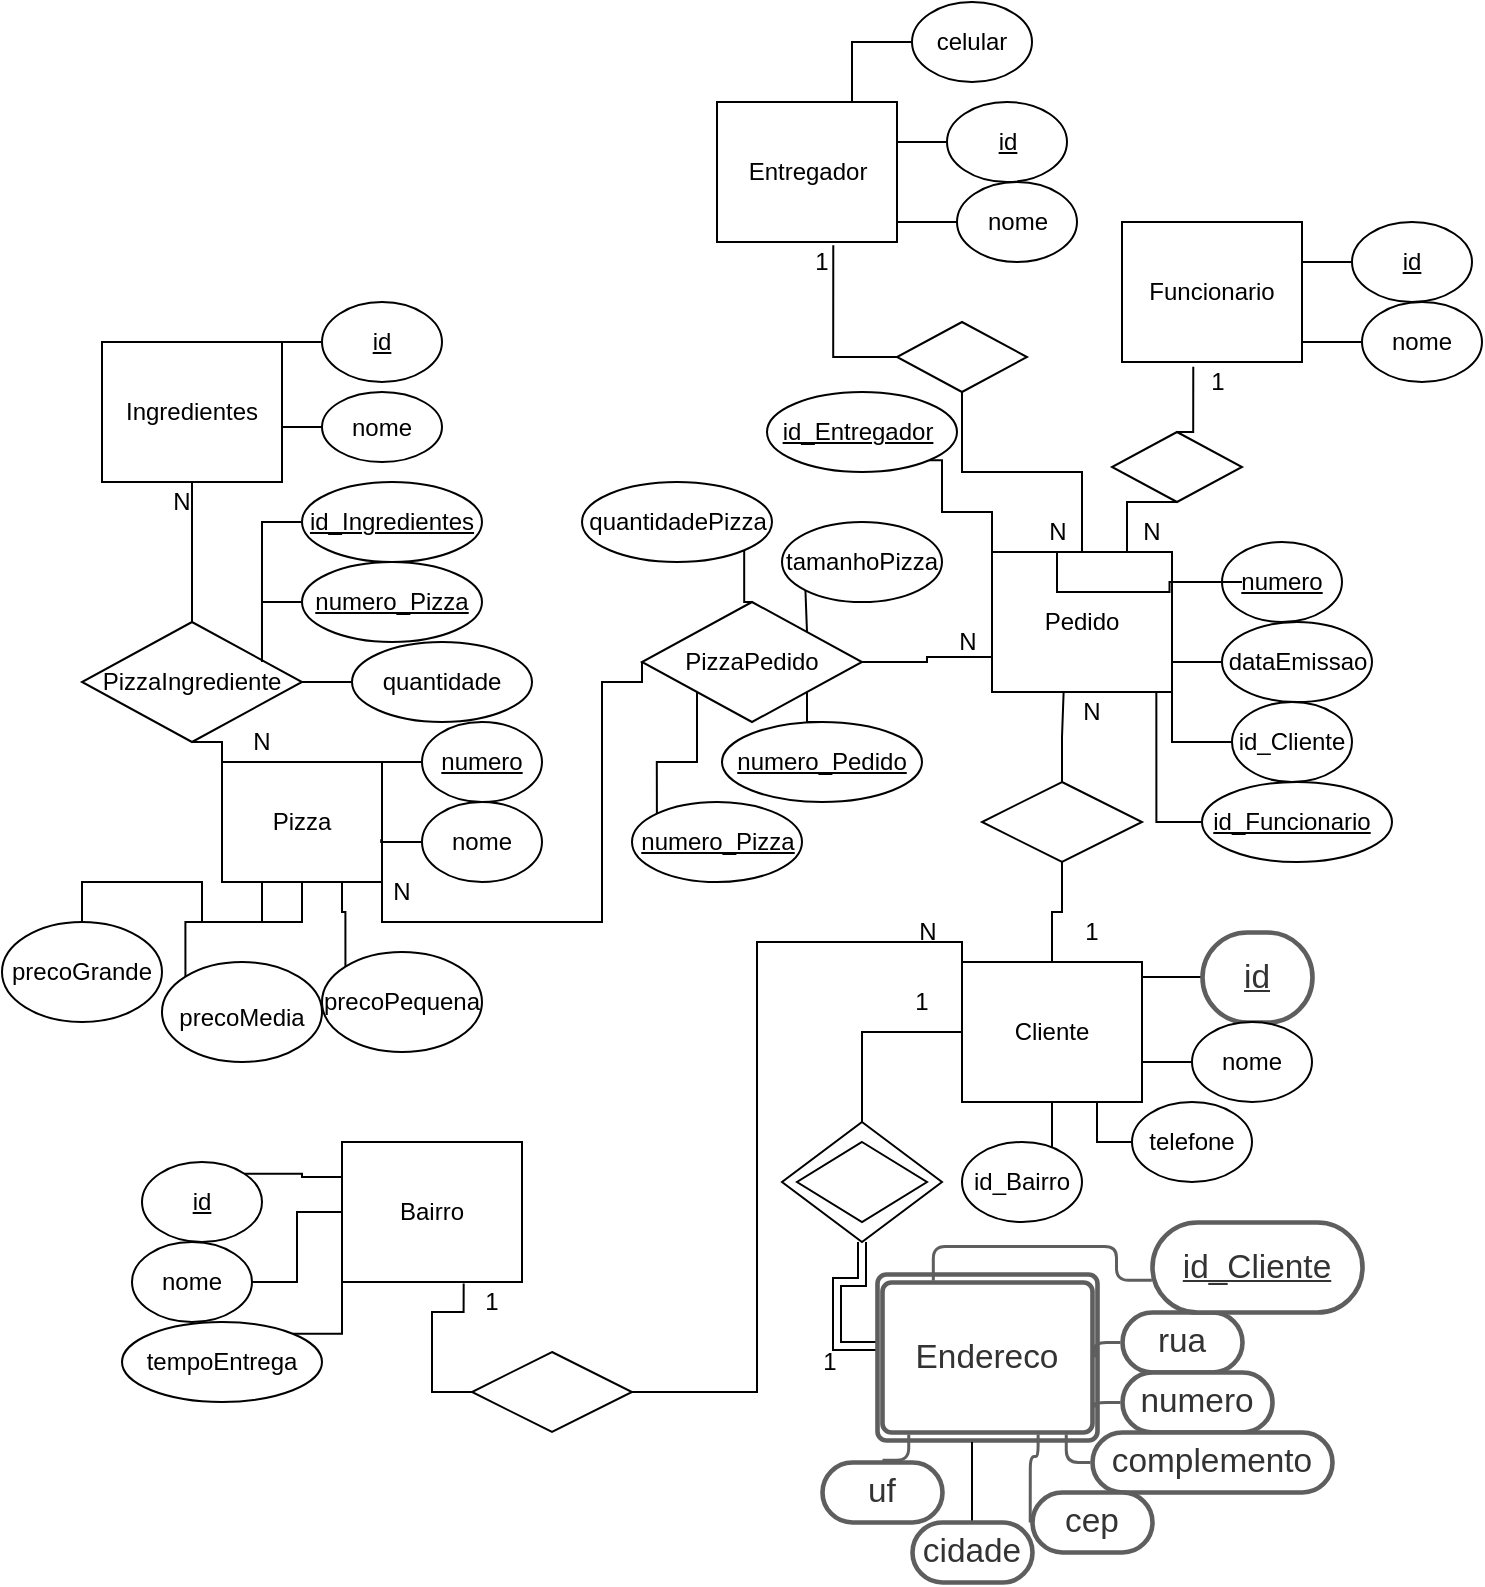 <mxfile version="15.0.4" type="device"><diagram id="CS_386rziupNzlrbWVYe" name="Page-1"><mxGraphModel dx="1038" dy="1716" grid="1" gridSize="10" guides="1" tooltips="1" connect="1" arrows="1" fold="1" page="1" pageScale="1" pageWidth="827" pageHeight="1169" math="0" shadow="0"><root><mxCell id="0"/><mxCell id="1" parent="0"/><mxCell id="5vFg0MnggBsiEaqwNvjT-88" style="edgeStyle=orthogonalEdgeStyle;rounded=0;orthogonalLoop=1;jettySize=auto;html=1;exitX=0.5;exitY=1;exitDx=0;exitDy=0;entryX=-0.003;entryY=0.434;entryDx=0;entryDy=0;entryPerimeter=0;endArrow=none;endFill=0;shape=link;" edge="1" parent="1" source="5vFg0MnggBsiEaqwNvjT-87" target="5vFg0MnggBsiEaqwNvjT-75"><mxGeometry relative="1" as="geometry"/></mxCell><mxCell id="5vFg0MnggBsiEaqwNvjT-89" style="edgeStyle=orthogonalEdgeStyle;rounded=0;orthogonalLoop=1;jettySize=auto;html=1;exitX=0.5;exitY=0;exitDx=0;exitDy=0;entryX=0;entryY=0.5;entryDx=0;entryDy=0;endArrow=none;endFill=0;" edge="1" parent="1" source="5vFg0MnggBsiEaqwNvjT-87" target="5vFg0MnggBsiEaqwNvjT-60"><mxGeometry relative="1" as="geometry"/></mxCell><mxCell id="5vFg0MnggBsiEaqwNvjT-87" value="" style="rhombus;whiteSpace=wrap;html=1;" vertex="1" parent="1"><mxGeometry x="410" y="370" width="80" height="60" as="geometry"/></mxCell><mxCell id="5vFg0MnggBsiEaqwNvjT-1" value="" style="rounded=0;whiteSpace=wrap;html=1;" vertex="1" parent="1"><mxGeometry x="130" y="190" width="80" height="60" as="geometry"/></mxCell><mxCell id="5vFg0MnggBsiEaqwNvjT-2" value="Pizza" style="text;html=1;strokeColor=none;fillColor=none;align=center;verticalAlign=middle;whiteSpace=wrap;rounded=0;" vertex="1" parent="1"><mxGeometry x="150" y="210" width="40" height="20" as="geometry"/></mxCell><mxCell id="5vFg0MnggBsiEaqwNvjT-5" style="edgeStyle=orthogonalEdgeStyle;rounded=0;orthogonalLoop=1;jettySize=auto;html=1;exitX=0;exitY=0.5;exitDx=0;exitDy=0;entryX=1;entryY=0.25;entryDx=0;entryDy=0;endArrow=none;endFill=0;" edge="1" parent="1" source="5vFg0MnggBsiEaqwNvjT-3" target="5vFg0MnggBsiEaqwNvjT-1"><mxGeometry relative="1" as="geometry"/></mxCell><mxCell id="5vFg0MnggBsiEaqwNvjT-3" value="" style="ellipse;whiteSpace=wrap;html=1;" vertex="1" parent="1"><mxGeometry x="230" y="170" width="60" height="40" as="geometry"/></mxCell><mxCell id="5vFg0MnggBsiEaqwNvjT-4" value="&lt;u&gt;numero&lt;/u&gt;" style="text;html=1;strokeColor=none;fillColor=none;align=center;verticalAlign=middle;whiteSpace=wrap;rounded=0;" vertex="1" parent="1"><mxGeometry x="240" y="180" width="40" height="20" as="geometry"/></mxCell><mxCell id="5vFg0MnggBsiEaqwNvjT-8" style="edgeStyle=orthogonalEdgeStyle;rounded=0;orthogonalLoop=1;jettySize=auto;html=1;exitX=0;exitY=0.5;exitDx=0;exitDy=0;entryX=0.995;entryY=0.643;entryDx=0;entryDy=0;entryPerimeter=0;endArrow=none;endFill=0;" edge="1" parent="1" source="5vFg0MnggBsiEaqwNvjT-6" target="5vFg0MnggBsiEaqwNvjT-1"><mxGeometry relative="1" as="geometry"/></mxCell><mxCell id="5vFg0MnggBsiEaqwNvjT-6" value="" style="ellipse;whiteSpace=wrap;html=1;" vertex="1" parent="1"><mxGeometry x="230" y="210" width="60" height="40" as="geometry"/></mxCell><mxCell id="5vFg0MnggBsiEaqwNvjT-7" value="nome" style="text;html=1;strokeColor=none;fillColor=none;align=center;verticalAlign=middle;whiteSpace=wrap;rounded=0;" vertex="1" parent="1"><mxGeometry x="240" y="220" width="40" height="20" as="geometry"/></mxCell><mxCell id="5vFg0MnggBsiEaqwNvjT-12" style="edgeStyle=orthogonalEdgeStyle;rounded=0;orthogonalLoop=1;jettySize=auto;html=1;exitX=0;exitY=0;exitDx=0;exitDy=0;entryX=0.75;entryY=1;entryDx=0;entryDy=0;endArrow=none;endFill=0;" edge="1" parent="1" source="5vFg0MnggBsiEaqwNvjT-9" target="5vFg0MnggBsiEaqwNvjT-1"><mxGeometry relative="1" as="geometry"/></mxCell><mxCell id="5vFg0MnggBsiEaqwNvjT-9" value="" style="ellipse;whiteSpace=wrap;html=1;" vertex="1" parent="1"><mxGeometry x="180" y="285" width="80" height="50" as="geometry"/></mxCell><mxCell id="5vFg0MnggBsiEaqwNvjT-10" value="precoPequena" style="text;html=1;strokeColor=none;fillColor=none;align=center;verticalAlign=middle;whiteSpace=wrap;rounded=0;" vertex="1" parent="1"><mxGeometry x="200" y="300" width="40" height="20" as="geometry"/></mxCell><mxCell id="5vFg0MnggBsiEaqwNvjT-16" style="edgeStyle=orthogonalEdgeStyle;rounded=0;orthogonalLoop=1;jettySize=auto;html=1;exitX=0;exitY=0;exitDx=0;exitDy=0;endArrow=none;endFill=0;" edge="1" parent="1" source="5vFg0MnggBsiEaqwNvjT-14" target="5vFg0MnggBsiEaqwNvjT-1"><mxGeometry relative="1" as="geometry"/></mxCell><mxCell id="5vFg0MnggBsiEaqwNvjT-14" value="" style="ellipse;whiteSpace=wrap;html=1;" vertex="1" parent="1"><mxGeometry x="100" y="290" width="80" height="50" as="geometry"/></mxCell><mxCell id="5vFg0MnggBsiEaqwNvjT-15" value="precoMedia" style="text;html=1;strokeColor=none;fillColor=none;align=center;verticalAlign=middle;whiteSpace=wrap;rounded=0;" vertex="1" parent="1"><mxGeometry x="120" y="310" width="40" height="15" as="geometry"/></mxCell><mxCell id="5vFg0MnggBsiEaqwNvjT-19" style="edgeStyle=orthogonalEdgeStyle;rounded=0;orthogonalLoop=1;jettySize=auto;html=1;exitX=0.5;exitY=0;exitDx=0;exitDy=0;entryX=0.25;entryY=1;entryDx=0;entryDy=0;endArrow=none;endFill=0;" edge="1" parent="1" source="5vFg0MnggBsiEaqwNvjT-17" target="5vFg0MnggBsiEaqwNvjT-1"><mxGeometry relative="1" as="geometry"/></mxCell><mxCell id="5vFg0MnggBsiEaqwNvjT-17" value="" style="ellipse;whiteSpace=wrap;html=1;" vertex="1" parent="1"><mxGeometry x="20" y="270" width="80" height="50" as="geometry"/></mxCell><mxCell id="5vFg0MnggBsiEaqwNvjT-18" value="precoGrande" style="text;html=1;strokeColor=none;fillColor=none;align=center;verticalAlign=middle;whiteSpace=wrap;rounded=0;" vertex="1" parent="1"><mxGeometry x="40" y="285" width="40" height="20" as="geometry"/></mxCell><mxCell id="5vFg0MnggBsiEaqwNvjT-20" value="" style="rounded=0;whiteSpace=wrap;html=1;" vertex="1" parent="1"><mxGeometry x="70" y="-20" width="90" height="70" as="geometry"/></mxCell><mxCell id="5vFg0MnggBsiEaqwNvjT-21" value="Ingredientes" style="text;html=1;strokeColor=none;fillColor=none;align=center;verticalAlign=middle;whiteSpace=wrap;rounded=0;" vertex="1" parent="1"><mxGeometry x="95" y="5" width="40" height="20" as="geometry"/></mxCell><mxCell id="5vFg0MnggBsiEaqwNvjT-22" style="edgeStyle=orthogonalEdgeStyle;rounded=0;orthogonalLoop=1;jettySize=auto;html=1;exitX=0;exitY=0.5;exitDx=0;exitDy=0;entryX=1;entryY=0.25;entryDx=0;entryDy=0;endArrow=none;endFill=0;" edge="1" parent="1" source="5vFg0MnggBsiEaqwNvjT-23"><mxGeometry relative="1" as="geometry"><mxPoint x="160" y="-5" as="targetPoint"/></mxGeometry></mxCell><mxCell id="5vFg0MnggBsiEaqwNvjT-23" value="" style="ellipse;whiteSpace=wrap;html=1;" vertex="1" parent="1"><mxGeometry x="180" y="-40" width="60" height="40" as="geometry"/></mxCell><mxCell id="5vFg0MnggBsiEaqwNvjT-24" value="&lt;u&gt;id&lt;/u&gt;" style="text;html=1;strokeColor=none;fillColor=none;align=center;verticalAlign=middle;whiteSpace=wrap;rounded=0;" vertex="1" parent="1"><mxGeometry x="190" y="-30" width="40" height="20" as="geometry"/></mxCell><mxCell id="5vFg0MnggBsiEaqwNvjT-28" style="edgeStyle=orthogonalEdgeStyle;rounded=0;orthogonalLoop=1;jettySize=auto;html=1;exitX=0;exitY=0.5;exitDx=0;exitDy=0;entryX=1;entryY=0.5;entryDx=0;entryDy=0;endArrow=none;endFill=0;" edge="1" parent="1" source="5vFg0MnggBsiEaqwNvjT-25" target="5vFg0MnggBsiEaqwNvjT-20"><mxGeometry relative="1" as="geometry"/></mxCell><mxCell id="5vFg0MnggBsiEaqwNvjT-25" value="" style="ellipse;whiteSpace=wrap;html=1;" vertex="1" parent="1"><mxGeometry x="180" y="5" width="60" height="35" as="geometry"/></mxCell><mxCell id="5vFg0MnggBsiEaqwNvjT-26" value="nome" style="text;html=1;strokeColor=none;fillColor=none;align=center;verticalAlign=middle;whiteSpace=wrap;rounded=0;" vertex="1" parent="1"><mxGeometry x="190" y="12.5" width="40" height="20" as="geometry"/></mxCell><mxCell id="5vFg0MnggBsiEaqwNvjT-30" style="edgeStyle=orthogonalEdgeStyle;rounded=0;orthogonalLoop=1;jettySize=auto;html=1;exitX=0.5;exitY=0;exitDx=0;exitDy=0;entryX=0.5;entryY=1;entryDx=0;entryDy=0;endArrow=none;endFill=0;" edge="1" parent="1" source="5vFg0MnggBsiEaqwNvjT-29" target="5vFg0MnggBsiEaqwNvjT-20"><mxGeometry relative="1" as="geometry"/></mxCell><mxCell id="5vFg0MnggBsiEaqwNvjT-31" style="edgeStyle=orthogonalEdgeStyle;rounded=0;orthogonalLoop=1;jettySize=auto;html=1;exitX=0.5;exitY=1;exitDx=0;exitDy=0;entryX=0;entryY=0;entryDx=0;entryDy=0;endArrow=none;endFill=0;" edge="1" parent="1" source="5vFg0MnggBsiEaqwNvjT-29" target="5vFg0MnggBsiEaqwNvjT-1"><mxGeometry relative="1" as="geometry"/></mxCell><mxCell id="5vFg0MnggBsiEaqwNvjT-29" value="" style="rhombus;whiteSpace=wrap;html=1;" vertex="1" parent="1"><mxGeometry x="60" y="120" width="110" height="60" as="geometry"/></mxCell><mxCell id="5vFg0MnggBsiEaqwNvjT-32" value="PizzaIngrediente" style="text;html=1;strokeColor=none;fillColor=none;align=center;verticalAlign=middle;whiteSpace=wrap;rounded=0;" vertex="1" parent="1"><mxGeometry x="95" y="140" width="40" height="20" as="geometry"/></mxCell><mxCell id="5vFg0MnggBsiEaqwNvjT-37" value="N" style="text;html=1;strokeColor=none;fillColor=none;align=center;verticalAlign=middle;whiteSpace=wrap;rounded=0;" vertex="1" parent="1"><mxGeometry x="90" y="50" width="40" height="20" as="geometry"/></mxCell><mxCell id="5vFg0MnggBsiEaqwNvjT-40" value="N" style="text;html=1;strokeColor=none;fillColor=none;align=center;verticalAlign=middle;whiteSpace=wrap;rounded=0;" vertex="1" parent="1"><mxGeometry x="130" y="170" width="40" height="20" as="geometry"/></mxCell><mxCell id="5vFg0MnggBsiEaqwNvjT-43" style="edgeStyle=orthogonalEdgeStyle;rounded=0;orthogonalLoop=1;jettySize=auto;html=1;exitX=0;exitY=0.5;exitDx=0;exitDy=0;entryX=0.818;entryY=0.317;entryDx=0;entryDy=0;entryPerimeter=0;endArrow=none;endFill=0;" edge="1" parent="1" source="5vFg0MnggBsiEaqwNvjT-41" target="5vFg0MnggBsiEaqwNvjT-29"><mxGeometry relative="1" as="geometry"/></mxCell><mxCell id="5vFg0MnggBsiEaqwNvjT-41" value="" style="ellipse;whiteSpace=wrap;html=1;" vertex="1" parent="1"><mxGeometry x="170" y="50" width="90" height="40" as="geometry"/></mxCell><mxCell id="5vFg0MnggBsiEaqwNvjT-42" value="&lt;u&gt;id_Ingredientes&lt;/u&gt;" style="text;html=1;strokeColor=none;fillColor=none;align=center;verticalAlign=middle;whiteSpace=wrap;rounded=0;" vertex="1" parent="1"><mxGeometry x="195" y="60" width="40" height="20" as="geometry"/></mxCell><mxCell id="5vFg0MnggBsiEaqwNvjT-47" style="edgeStyle=orthogonalEdgeStyle;rounded=0;orthogonalLoop=1;jettySize=auto;html=1;exitX=0;exitY=0.5;exitDx=0;exitDy=0;endArrow=none;endFill=0;" edge="1" parent="1" source="5vFg0MnggBsiEaqwNvjT-44"><mxGeometry relative="1" as="geometry"><mxPoint x="150" y="140" as="targetPoint"/></mxGeometry></mxCell><mxCell id="5vFg0MnggBsiEaqwNvjT-44" value="" style="ellipse;whiteSpace=wrap;html=1;" vertex="1" parent="1"><mxGeometry x="170" y="90" width="90" height="40" as="geometry"/></mxCell><mxCell id="5vFg0MnggBsiEaqwNvjT-45" value="&lt;u&gt;numero_Pizza&lt;/u&gt;" style="text;html=1;strokeColor=none;fillColor=none;align=center;verticalAlign=middle;whiteSpace=wrap;rounded=0;" vertex="1" parent="1"><mxGeometry x="195" y="100" width="40" height="20" as="geometry"/></mxCell><mxCell id="5vFg0MnggBsiEaqwNvjT-50" style="edgeStyle=orthogonalEdgeStyle;rounded=0;orthogonalLoop=1;jettySize=auto;html=1;exitX=0;exitY=0.5;exitDx=0;exitDy=0;endArrow=none;endFill=0;" edge="1" parent="1" source="5vFg0MnggBsiEaqwNvjT-48" target="5vFg0MnggBsiEaqwNvjT-29"><mxGeometry relative="1" as="geometry"/></mxCell><mxCell id="5vFg0MnggBsiEaqwNvjT-48" value="" style="ellipse;whiteSpace=wrap;html=1;" vertex="1" parent="1"><mxGeometry x="195" y="130" width="90" height="40" as="geometry"/></mxCell><mxCell id="5vFg0MnggBsiEaqwNvjT-49" value="quantidade" style="text;html=1;strokeColor=none;fillColor=none;align=center;verticalAlign=middle;whiteSpace=wrap;rounded=0;" vertex="1" parent="1"><mxGeometry x="220" y="140" width="40" height="20" as="geometry"/></mxCell><mxCell id="5vFg0MnggBsiEaqwNvjT-51" value="Funcionario" style="rounded=0;whiteSpace=wrap;html=1;" vertex="1" parent="1"><mxGeometry x="580" y="-80" width="90" height="70" as="geometry"/></mxCell><mxCell id="5vFg0MnggBsiEaqwNvjT-52" value="Pedido" style="rounded=0;whiteSpace=wrap;html=1;" vertex="1" parent="1"><mxGeometry x="515" y="85" width="90" height="70" as="geometry"/></mxCell><mxCell id="5vFg0MnggBsiEaqwNvjT-55" style="edgeStyle=orthogonalEdgeStyle;rounded=0;orthogonalLoop=1;jettySize=auto;html=1;exitX=0;exitY=0.5;exitDx=0;exitDy=0;entryX=1;entryY=0.25;entryDx=0;entryDy=0;endArrow=none;endFill=0;" edge="1" parent="1" source="5vFg0MnggBsiEaqwNvjT-53" target="5vFg0MnggBsiEaqwNvjT-52"><mxGeometry relative="1" as="geometry"/></mxCell><mxCell id="5vFg0MnggBsiEaqwNvjT-53" value="" style="ellipse;whiteSpace=wrap;html=1;" vertex="1" parent="1"><mxGeometry x="630" y="80" width="60" height="40" as="geometry"/></mxCell><mxCell id="5vFg0MnggBsiEaqwNvjT-162" value="" style="edgeStyle=orthogonalEdgeStyle;rounded=0;orthogonalLoop=1;jettySize=auto;html=1;endArrow=none;endFill=0;" edge="1" parent="1" source="5vFg0MnggBsiEaqwNvjT-54" target="5vFg0MnggBsiEaqwNvjT-154"><mxGeometry relative="1" as="geometry"/></mxCell><mxCell id="5vFg0MnggBsiEaqwNvjT-54" value="&lt;u&gt;numero&lt;/u&gt;" style="text;html=1;strokeColor=none;fillColor=none;align=center;verticalAlign=middle;whiteSpace=wrap;rounded=0;" vertex="1" parent="1"><mxGeometry x="640" y="90" width="40" height="20" as="geometry"/></mxCell><mxCell id="5vFg0MnggBsiEaqwNvjT-59" style="edgeStyle=orthogonalEdgeStyle;rounded=0;orthogonalLoop=1;jettySize=auto;html=1;exitX=0;exitY=0.5;exitDx=0;exitDy=0;entryX=1;entryY=0.75;entryDx=0;entryDy=0;endArrow=none;endFill=0;" edge="1" parent="1" source="5vFg0MnggBsiEaqwNvjT-57" target="5vFg0MnggBsiEaqwNvjT-52"><mxGeometry relative="1" as="geometry"/></mxCell><mxCell id="5vFg0MnggBsiEaqwNvjT-57" value="" style="ellipse;whiteSpace=wrap;html=1;" vertex="1" parent="1"><mxGeometry x="630" y="120" width="75" height="40" as="geometry"/></mxCell><mxCell id="5vFg0MnggBsiEaqwNvjT-58" value="dataEmissao" style="text;html=1;strokeColor=none;fillColor=none;align=center;verticalAlign=middle;whiteSpace=wrap;rounded=0;" vertex="1" parent="1"><mxGeometry x="647.5" y="130" width="40" height="20" as="geometry"/></mxCell><mxCell id="5vFg0MnggBsiEaqwNvjT-60" value="Cliente" style="rounded=0;whiteSpace=wrap;html=1;" vertex="1" parent="1"><mxGeometry x="500" y="290" width="90" height="70" as="geometry"/></mxCell><UserObject label="Endereco" lucidchartObjectId="Jsk91hUahFdN" id="5vFg0MnggBsiEaqwNvjT-61"><mxCell style="html=1;overflow=block;blockSpacing=1;whiteSpace=wrap;;whiteSpace=wrap;fontSize=16.7;fontColor=#333333;spacing=9;strokeColor=#5e5e5e;strokeOpacity=100;rounded=1;absoluteArcSize=1;arcSize=9;strokeWidth=2.3;" vertex="1" parent="1"><mxGeometry x="460" y="450" width="105" height="75" as="geometry"/></mxCell></UserObject><UserObject label="rua" lucidchartObjectId="stk9ebtO2ioc" id="5vFg0MnggBsiEaqwNvjT-62"><mxCell style="html=1;overflow=block;blockSpacing=1;whiteSpace=wrap;rounded=1;arcSize=50;whiteSpace=wrap;fontSize=16.7;fontColor=#333333;spacing=3.8;strokeColor=#5e5e5e;strokeOpacity=100;strokeWidth=2.3;" vertex="1" parent="1"><mxGeometry x="580" y="465" width="60" height="30" as="geometry"/></mxCell></UserObject><UserObject label="" lucidchartObjectId="Etk9I3_wnwpy" id="5vFg0MnggBsiEaqwNvjT-63"><mxCell style="html=1;jettySize=18;whiteSpace=wrap;fontSize=13;strokeColor=#5E5E5E;strokeWidth=1.5;rounded=1;arcSize=12;edgeStyle=orthogonalEdgeStyle;startArrow=none;;endArrow=none;;exitX=-0.019;exitY=0.5;exitPerimeter=0;entryX=1.009;entryY=0.5;entryPerimeter=0;" edge="1" parent="1" source="5vFg0MnggBsiEaqwNvjT-62" target="5vFg0MnggBsiEaqwNvjT-61"><mxGeometry width="100" height="100" relative="1" as="geometry"><Array as="points"/></mxGeometry></mxCell></UserObject><UserObject label="numero" lucidchartObjectId="Stk9fSC6m1zK" id="5vFg0MnggBsiEaqwNvjT-64"><mxCell style="html=1;overflow=block;blockSpacing=1;whiteSpace=wrap;rounded=1;arcSize=50;whiteSpace=wrap;fontSize=16.7;fontColor=#333333;spacing=3.8;strokeColor=#5e5e5e;strokeOpacity=100;strokeWidth=2.3;" vertex="1" parent="1"><mxGeometry x="580" y="495" width="75" height="30" as="geometry"/></mxCell></UserObject><UserObject label="" lucidchartObjectId="8tk9OwDCp3HF" id="5vFg0MnggBsiEaqwNvjT-65"><mxCell style="html=1;jettySize=18;whiteSpace=wrap;fontSize=13;strokeColor=#5E5E5E;strokeWidth=1.5;rounded=1;arcSize=12;edgeStyle=orthogonalEdgeStyle;startArrow=none;;endArrow=none;;exitX=-0.015;exitY=0.5;exitPerimeter=0;entryX=1.009;entryY=0.833;entryPerimeter=0;" edge="1" parent="1" source="5vFg0MnggBsiEaqwNvjT-64" target="5vFg0MnggBsiEaqwNvjT-61"><mxGeometry width="100" height="100" relative="1" as="geometry"><Array as="points"/></mxGeometry></mxCell></UserObject><UserObject label="complemento" lucidchartObjectId="buk9D8gvQYUC" id="5vFg0MnggBsiEaqwNvjT-66"><mxCell style="html=1;overflow=block;blockSpacing=1;whiteSpace=wrap;rounded=1;arcSize=50;whiteSpace=wrap;fontSize=16.7;fontColor=#333333;spacing=3.8;strokeColor=#5e5e5e;strokeOpacity=100;strokeWidth=2.3;" vertex="1" parent="1"><mxGeometry x="565" y="525" width="120" height="30" as="geometry"/></mxCell></UserObject><UserObject label="" lucidchartObjectId="puk95M5X.3~K" id="5vFg0MnggBsiEaqwNvjT-67"><mxCell style="html=1;jettySize=18;whiteSpace=wrap;fontSize=13;strokeColor=#5E5E5E;strokeWidth=1.5;rounded=1;arcSize=12;edgeStyle=orthogonalEdgeStyle;startArrow=none;;endArrow=none;;exitX=-0.009;exitY=0.5;exitPerimeter=0;entryX=0.875;entryY=1.013;entryPerimeter=0;" edge="1" parent="1" source="5vFg0MnggBsiEaqwNvjT-66" target="5vFg0MnggBsiEaqwNvjT-61"><mxGeometry width="100" height="100" relative="1" as="geometry"><Array as="points"/></mxGeometry></mxCell></UserObject><UserObject label="cep" lucidchartObjectId="wuk9pudXmY8x" id="5vFg0MnggBsiEaqwNvjT-68"><mxCell style="html=1;overflow=block;blockSpacing=1;whiteSpace=wrap;rounded=1;arcSize=50;whiteSpace=wrap;fontSize=16.7;fontColor=#333333;spacing=3.8;strokeColor=#5e5e5e;strokeOpacity=100;strokeWidth=2.3;" vertex="1" parent="1"><mxGeometry x="535" y="555" width="60" height="30" as="geometry"/></mxCell></UserObject><UserObject label="" lucidchartObjectId="Juk9qj-4d8Vp" id="5vFg0MnggBsiEaqwNvjT-69"><mxCell style="html=1;jettySize=18;whiteSpace=wrap;fontSize=13;strokeColor=#5E5E5E;strokeWidth=1.5;rounded=1;arcSize=12;edgeStyle=orthogonalEdgeStyle;startArrow=none;;endArrow=none;;exitX=-0.019;exitY=0.5;exitPerimeter=0;entryX=0.741;entryY=1.013;entryPerimeter=0;" edge="1" parent="1" source="5vFg0MnggBsiEaqwNvjT-68" target="5vFg0MnggBsiEaqwNvjT-61"><mxGeometry width="100" height="100" relative="1" as="geometry"><Array as="points"/></mxGeometry></mxCell></UserObject><UserObject label="uf" lucidchartObjectId="cvk9Bm-DjJzs" id="5vFg0MnggBsiEaqwNvjT-71"><mxCell style="html=1;overflow=block;blockSpacing=1;whiteSpace=wrap;rounded=1;arcSize=50;whiteSpace=wrap;fontSize=16.7;fontColor=#333333;spacing=3.8;strokeColor=#5e5e5e;strokeOpacity=100;strokeWidth=2.3;" vertex="1" parent="1"><mxGeometry x="430" y="540" width="60" height="30" as="geometry"/></mxCell></UserObject><UserObject label="" lucidchartObjectId="ovk9bkFDdL.L" id="5vFg0MnggBsiEaqwNvjT-72"><mxCell style="html=1;jettySize=18;whiteSpace=wrap;fontSize=13;strokeColor=#5E5E5E;strokeWidth=1.5;rounded=1;arcSize=12;edgeStyle=orthogonalEdgeStyle;startArrow=none;;endArrow=none;;exitX=0.5;exitY=-0.038;exitPerimeter=0;entryX=0.125;entryY=1.013;entryPerimeter=0;" edge="1" parent="1" source="5vFg0MnggBsiEaqwNvjT-71" target="5vFg0MnggBsiEaqwNvjT-61"><mxGeometry width="100" height="100" relative="1" as="geometry"><Array as="points"/></mxGeometry></mxCell></UserObject><UserObject label="id_Cliente" lucidchartObjectId="wDk9-CPFck5J" id="5vFg0MnggBsiEaqwNvjT-73"><mxCell style="html=1;overflow=block;blockSpacing=1;whiteSpace=wrap;rounded=1;arcSize=50;whiteSpace=wrap;fontSize=16.7;fontColor=#333333;fontStyle=4;spacing=3.8;strokeColor=#5e5e5e;strokeOpacity=100;strokeWidth=2.3;" vertex="1" parent="1"><mxGeometry x="595" y="420" width="105" height="45" as="geometry"/></mxCell></UserObject><UserObject label="" lucidchartObjectId="lJk9YC07T.AJ" id="5vFg0MnggBsiEaqwNvjT-74"><mxCell style="html=1;jettySize=18;whiteSpace=wrap;fontSize=13;strokeColor=#5E5E5E;strokeWidth=1.5;rounded=1;arcSize=12;edgeStyle=orthogonalEdgeStyle;startArrow=none;;endArrow=none;;exitX=-0.003;exitY=0.642;exitPerimeter=0;entryX=0.242;entryY=-0.013;entryPerimeter=0;" edge="1" parent="1" source="5vFg0MnggBsiEaqwNvjT-73" target="5vFg0MnggBsiEaqwNvjT-61"><mxGeometry width="100" height="100" relative="1" as="geometry"><Array as="points"/></mxGeometry></mxCell></UserObject><UserObject label="" lucidchartObjectId="DMk9CoXdrgqF" id="5vFg0MnggBsiEaqwNvjT-75"><mxCell style="html=1;overflow=block;blockSpacing=1;whiteSpace=wrap;;whiteSpace=wrap;fontSize=13;spacing=9;strokeColor=#5e5e5e;strokeOpacity=100;fillOpacity=0;rounded=1;absoluteArcSize=1;arcSize=9;fillColor=#ffffff;strokeWidth=2.3;" vertex="1" parent="1"><mxGeometry x="457.5" y="446" width="110" height="83" as="geometry"/></mxCell></UserObject><mxCell id="5vFg0MnggBsiEaqwNvjT-77" style="edgeStyle=orthogonalEdgeStyle;rounded=0;orthogonalLoop=1;jettySize=auto;html=1;exitX=0.5;exitY=0;exitDx=0;exitDy=0;endArrow=none;endFill=0;" edge="1" parent="1" source="5vFg0MnggBsiEaqwNvjT-76"><mxGeometry relative="1" as="geometry"><mxPoint x="505" y="530" as="targetPoint"/></mxGeometry></mxCell><UserObject label="cidade" lucidchartObjectId="cvk9Bm-DjJzs" id="5vFg0MnggBsiEaqwNvjT-76"><mxCell style="html=1;overflow=block;blockSpacing=1;whiteSpace=wrap;rounded=1;arcSize=50;whiteSpace=wrap;fontSize=16.7;fontColor=#333333;spacing=3.8;strokeColor=#5e5e5e;strokeOpacity=100;strokeWidth=2.3;" vertex="1" parent="1"><mxGeometry x="475" y="570" width="60" height="30" as="geometry"/></mxCell></UserObject><mxCell id="5vFg0MnggBsiEaqwNvjT-79" style="edgeStyle=orthogonalEdgeStyle;rounded=0;orthogonalLoop=1;jettySize=auto;html=1;exitX=0;exitY=0.5;exitDx=0;exitDy=0;entryX=1;entryY=0.25;entryDx=0;entryDy=0;endArrow=none;endFill=0;" edge="1" parent="1" source="5vFg0MnggBsiEaqwNvjT-78" target="5vFg0MnggBsiEaqwNvjT-60"><mxGeometry relative="1" as="geometry"/></mxCell><UserObject label="id" lucidchartObjectId="wDk9-CPFck5J" id="5vFg0MnggBsiEaqwNvjT-78"><mxCell style="html=1;overflow=block;blockSpacing=1;whiteSpace=wrap;rounded=1;arcSize=50;whiteSpace=wrap;fontSize=16.7;fontColor=#333333;fontStyle=4;spacing=3.8;strokeColor=#5e5e5e;strokeOpacity=100;strokeWidth=2.3;" vertex="1" parent="1"><mxGeometry x="620" y="275" width="55" height="45" as="geometry"/></mxCell></UserObject><mxCell id="5vFg0MnggBsiEaqwNvjT-82" style="edgeStyle=orthogonalEdgeStyle;rounded=0;orthogonalLoop=1;jettySize=auto;html=1;exitX=0;exitY=0.5;exitDx=0;exitDy=0;entryX=1;entryY=0.75;entryDx=0;entryDy=0;endArrow=none;endFill=0;" edge="1" parent="1" source="5vFg0MnggBsiEaqwNvjT-80" target="5vFg0MnggBsiEaqwNvjT-60"><mxGeometry relative="1" as="geometry"/></mxCell><mxCell id="5vFg0MnggBsiEaqwNvjT-80" value="" style="ellipse;whiteSpace=wrap;html=1;" vertex="1" parent="1"><mxGeometry x="615" y="320" width="60" height="40" as="geometry"/></mxCell><mxCell id="5vFg0MnggBsiEaqwNvjT-81" value="nome" style="text;html=1;strokeColor=none;fillColor=none;align=center;verticalAlign=middle;whiteSpace=wrap;rounded=0;" vertex="1" parent="1"><mxGeometry x="625" y="330" width="40" height="20" as="geometry"/></mxCell><mxCell id="5vFg0MnggBsiEaqwNvjT-85" style="edgeStyle=orthogonalEdgeStyle;rounded=0;orthogonalLoop=1;jettySize=auto;html=1;exitX=0;exitY=0.5;exitDx=0;exitDy=0;entryX=0.75;entryY=1;entryDx=0;entryDy=0;endArrow=none;endFill=0;" edge="1" parent="1" source="5vFg0MnggBsiEaqwNvjT-83" target="5vFg0MnggBsiEaqwNvjT-60"><mxGeometry relative="1" as="geometry"/></mxCell><mxCell id="5vFg0MnggBsiEaqwNvjT-83" value="" style="ellipse;whiteSpace=wrap;html=1;" vertex="1" parent="1"><mxGeometry x="585" y="360" width="60" height="40" as="geometry"/></mxCell><mxCell id="5vFg0MnggBsiEaqwNvjT-84" value="telefone" style="text;html=1;strokeColor=none;fillColor=none;align=center;verticalAlign=middle;whiteSpace=wrap;rounded=0;" vertex="1" parent="1"><mxGeometry x="595" y="370" width="40" height="20" as="geometry"/></mxCell><mxCell id="5vFg0MnggBsiEaqwNvjT-86" value="" style="rhombus;whiteSpace=wrap;html=1;" vertex="1" parent="1"><mxGeometry x="417.5" y="380" width="65" height="40" as="geometry"/></mxCell><mxCell id="5vFg0MnggBsiEaqwNvjT-90" value="1" style="text;html=1;strokeColor=none;fillColor=none;align=center;verticalAlign=middle;whiteSpace=wrap;rounded=0;" vertex="1" parent="1"><mxGeometry x="460" y="300" width="40" height="20" as="geometry"/></mxCell><mxCell id="5vFg0MnggBsiEaqwNvjT-91" value="1" style="text;html=1;strokeColor=none;fillColor=none;align=center;verticalAlign=middle;whiteSpace=wrap;rounded=0;" vertex="1" parent="1"><mxGeometry x="414" y="480" width="40" height="20" as="geometry"/></mxCell><mxCell id="5vFg0MnggBsiEaqwNvjT-93" style="edgeStyle=orthogonalEdgeStyle;rounded=0;orthogonalLoop=1;jettySize=auto;html=1;exitX=0.5;exitY=1;exitDx=0;exitDy=0;entryX=0.5;entryY=0;entryDx=0;entryDy=0;endArrow=none;endFill=0;" edge="1" parent="1" source="5vFg0MnggBsiEaqwNvjT-92" target="5vFg0MnggBsiEaqwNvjT-60"><mxGeometry relative="1" as="geometry"/></mxCell><mxCell id="5vFg0MnggBsiEaqwNvjT-95" style="edgeStyle=orthogonalEdgeStyle;rounded=0;orthogonalLoop=1;jettySize=auto;html=1;exitX=0.5;exitY=0;exitDx=0;exitDy=0;entryX=0.398;entryY=0.997;entryDx=0;entryDy=0;entryPerimeter=0;endArrow=none;endFill=0;" edge="1" parent="1" source="5vFg0MnggBsiEaqwNvjT-92" target="5vFg0MnggBsiEaqwNvjT-52"><mxGeometry relative="1" as="geometry"/></mxCell><mxCell id="5vFg0MnggBsiEaqwNvjT-92" value="" style="rhombus;whiteSpace=wrap;html=1;" vertex="1" parent="1"><mxGeometry x="510" y="200" width="80" height="40" as="geometry"/></mxCell><mxCell id="5vFg0MnggBsiEaqwNvjT-96" value="1" style="text;html=1;strokeColor=none;fillColor=none;align=center;verticalAlign=middle;whiteSpace=wrap;rounded=0;" vertex="1" parent="1"><mxGeometry x="545" y="265" width="40" height="20" as="geometry"/></mxCell><mxCell id="5vFg0MnggBsiEaqwNvjT-97" value="N" style="text;html=1;strokeColor=none;fillColor=none;align=center;verticalAlign=middle;whiteSpace=wrap;rounded=0;" vertex="1" parent="1"><mxGeometry x="545" y="155" width="40" height="20" as="geometry"/></mxCell><mxCell id="5vFg0MnggBsiEaqwNvjT-100" style="edgeStyle=orthogonalEdgeStyle;rounded=0;orthogonalLoop=1;jettySize=auto;html=1;exitX=0;exitY=0.5;exitDx=0;exitDy=0;entryX=1;entryY=1;entryDx=0;entryDy=0;endArrow=none;endFill=0;" edge="1" parent="1" source="5vFg0MnggBsiEaqwNvjT-98" target="5vFg0MnggBsiEaqwNvjT-52"><mxGeometry relative="1" as="geometry"/></mxCell><mxCell id="5vFg0MnggBsiEaqwNvjT-98" value="" style="ellipse;whiteSpace=wrap;html=1;" vertex="1" parent="1"><mxGeometry x="635" y="160" width="60" height="40" as="geometry"/></mxCell><mxCell id="5vFg0MnggBsiEaqwNvjT-99" value="id_Cliente" style="text;html=1;strokeColor=none;fillColor=none;align=center;verticalAlign=middle;whiteSpace=wrap;rounded=0;" vertex="1" parent="1"><mxGeometry x="645" y="170" width="40" height="20" as="geometry"/></mxCell><mxCell id="5vFg0MnggBsiEaqwNvjT-102" style="edgeStyle=orthogonalEdgeStyle;rounded=0;orthogonalLoop=1;jettySize=auto;html=1;exitX=1;exitY=0.5;exitDx=0;exitDy=0;entryX=0;entryY=0.75;entryDx=0;entryDy=0;endArrow=none;endFill=0;" edge="1" parent="1" source="5vFg0MnggBsiEaqwNvjT-101" target="5vFg0MnggBsiEaqwNvjT-52"><mxGeometry relative="1" as="geometry"/></mxCell><mxCell id="5vFg0MnggBsiEaqwNvjT-103" style="edgeStyle=orthogonalEdgeStyle;rounded=0;orthogonalLoop=1;jettySize=auto;html=1;exitX=0;exitY=0.5;exitDx=0;exitDy=0;entryX=1;entryY=1;entryDx=0;entryDy=0;endArrow=none;endFill=0;" edge="1" parent="1" source="5vFg0MnggBsiEaqwNvjT-101" target="5vFg0MnggBsiEaqwNvjT-1"><mxGeometry relative="1" as="geometry"><Array as="points"><mxPoint x="320" y="150"/><mxPoint x="320" y="270"/><mxPoint x="210" y="270"/></Array></mxGeometry></mxCell><mxCell id="5vFg0MnggBsiEaqwNvjT-101" value="" style="rhombus;whiteSpace=wrap;html=1;" vertex="1" parent="1"><mxGeometry x="340" y="110" width="110" height="60" as="geometry"/></mxCell><mxCell id="5vFg0MnggBsiEaqwNvjT-104" value="N" style="text;html=1;strokeColor=none;fillColor=none;align=center;verticalAlign=middle;whiteSpace=wrap;rounded=0;" vertex="1" parent="1"><mxGeometry x="482.5" y="120" width="40" height="20" as="geometry"/></mxCell><mxCell id="5vFg0MnggBsiEaqwNvjT-105" value="N" style="text;html=1;strokeColor=none;fillColor=none;align=center;verticalAlign=middle;whiteSpace=wrap;rounded=0;" vertex="1" parent="1"><mxGeometry x="200" y="245" width="40" height="20" as="geometry"/></mxCell><mxCell id="5vFg0MnggBsiEaqwNvjT-106" value="PizzaPedido" style="text;html=1;strokeColor=none;fillColor=none;align=center;verticalAlign=middle;whiteSpace=wrap;rounded=0;" vertex="1" parent="1"><mxGeometry x="375" y="130" width="40" height="20" as="geometry"/></mxCell><mxCell id="5vFg0MnggBsiEaqwNvjT-111" style="edgeStyle=orthogonalEdgeStyle;rounded=0;orthogonalLoop=1;jettySize=auto;html=1;exitX=0.5;exitY=0;exitDx=0;exitDy=0;entryX=1;entryY=1;entryDx=0;entryDy=0;endArrow=none;endFill=0;" edge="1" parent="1" source="5vFg0MnggBsiEaqwNvjT-109" target="5vFg0MnggBsiEaqwNvjT-101"><mxGeometry relative="1" as="geometry"/></mxCell><mxCell id="5vFg0MnggBsiEaqwNvjT-109" value="" style="ellipse;whiteSpace=wrap;html=1;" vertex="1" parent="1"><mxGeometry x="380" y="170" width="100" height="40" as="geometry"/></mxCell><mxCell id="5vFg0MnggBsiEaqwNvjT-110" value="&lt;u&gt;numero_Pedido&lt;/u&gt;" style="text;html=1;strokeColor=none;fillColor=none;align=center;verticalAlign=middle;whiteSpace=wrap;rounded=0;" vertex="1" parent="1"><mxGeometry x="410" y="180" width="40" height="20" as="geometry"/></mxCell><mxCell id="5vFg0MnggBsiEaqwNvjT-118" style="edgeStyle=orthogonalEdgeStyle;rounded=0;orthogonalLoop=1;jettySize=auto;html=1;exitX=0;exitY=0;exitDx=0;exitDy=0;entryX=0;entryY=1;entryDx=0;entryDy=0;endArrow=none;endFill=0;" edge="1" parent="1" source="5vFg0MnggBsiEaqwNvjT-115" target="5vFg0MnggBsiEaqwNvjT-101"><mxGeometry relative="1" as="geometry"/></mxCell><mxCell id="5vFg0MnggBsiEaqwNvjT-115" value="" style="ellipse;whiteSpace=wrap;html=1;" vertex="1" parent="1"><mxGeometry x="335" y="210" width="85" height="40" as="geometry"/></mxCell><mxCell id="5vFg0MnggBsiEaqwNvjT-116" value="&lt;u&gt;numero_Pizza&lt;/u&gt;" style="text;html=1;strokeColor=none;fillColor=none;align=center;verticalAlign=middle;whiteSpace=wrap;rounded=0;" vertex="1" parent="1"><mxGeometry x="357.5" y="220" width="40" height="20" as="geometry"/></mxCell><mxCell id="5vFg0MnggBsiEaqwNvjT-121" style="edgeStyle=orthogonalEdgeStyle;rounded=0;orthogonalLoop=1;jettySize=auto;html=1;exitX=0;exitY=1;exitDx=0;exitDy=0;entryX=1;entryY=0;entryDx=0;entryDy=0;endArrow=none;endFill=0;" edge="1" parent="1" source="5vFg0MnggBsiEaqwNvjT-119" target="5vFg0MnggBsiEaqwNvjT-101"><mxGeometry relative="1" as="geometry"/></mxCell><mxCell id="5vFg0MnggBsiEaqwNvjT-119" value="" style="ellipse;whiteSpace=wrap;html=1;" vertex="1" parent="1"><mxGeometry x="410" y="70" width="80" height="40" as="geometry"/></mxCell><mxCell id="5vFg0MnggBsiEaqwNvjT-120" value="tamanhoPizza" style="text;html=1;strokeColor=none;fillColor=none;align=center;verticalAlign=middle;whiteSpace=wrap;rounded=0;" vertex="1" parent="1"><mxGeometry x="430" y="80" width="40" height="20" as="geometry"/></mxCell><mxCell id="5vFg0MnggBsiEaqwNvjT-124" style="edgeStyle=orthogonalEdgeStyle;rounded=0;orthogonalLoop=1;jettySize=auto;html=1;exitX=1;exitY=1;exitDx=0;exitDy=0;endArrow=none;endFill=0;" edge="1" parent="1" source="5vFg0MnggBsiEaqwNvjT-122" target="5vFg0MnggBsiEaqwNvjT-101"><mxGeometry relative="1" as="geometry"/></mxCell><mxCell id="5vFg0MnggBsiEaqwNvjT-122" value="" style="ellipse;whiteSpace=wrap;html=1;" vertex="1" parent="1"><mxGeometry x="310" y="50" width="95" height="40" as="geometry"/></mxCell><mxCell id="5vFg0MnggBsiEaqwNvjT-123" value="quantidadePizza" style="text;html=1;strokeColor=none;fillColor=none;align=center;verticalAlign=middle;whiteSpace=wrap;rounded=0;" vertex="1" parent="1"><mxGeometry x="337.5" y="60" width="40" height="20" as="geometry"/></mxCell><mxCell id="5vFg0MnggBsiEaqwNvjT-127" style="edgeStyle=orthogonalEdgeStyle;rounded=0;orthogonalLoop=1;jettySize=auto;html=1;exitX=0;exitY=0.5;exitDx=0;exitDy=0;entryX=1;entryY=0.25;entryDx=0;entryDy=0;endArrow=none;endFill=0;" edge="1" parent="1" source="5vFg0MnggBsiEaqwNvjT-125" target="5vFg0MnggBsiEaqwNvjT-51"><mxGeometry relative="1" as="geometry"/></mxCell><mxCell id="5vFg0MnggBsiEaqwNvjT-125" value="" style="ellipse;whiteSpace=wrap;html=1;" vertex="1" parent="1"><mxGeometry x="695" y="-80" width="60" height="40" as="geometry"/></mxCell><mxCell id="5vFg0MnggBsiEaqwNvjT-126" value="&lt;u&gt;id&lt;/u&gt;" style="text;html=1;strokeColor=none;fillColor=none;align=center;verticalAlign=middle;whiteSpace=wrap;rounded=0;" vertex="1" parent="1"><mxGeometry x="705" y="-70" width="40" height="20" as="geometry"/></mxCell><mxCell id="5vFg0MnggBsiEaqwNvjT-130" style="edgeStyle=orthogonalEdgeStyle;rounded=0;orthogonalLoop=1;jettySize=auto;html=1;exitX=0;exitY=0.5;exitDx=0;exitDy=0;entryX=1;entryY=0.75;entryDx=0;entryDy=0;endArrow=none;endFill=0;" edge="1" parent="1" source="5vFg0MnggBsiEaqwNvjT-128" target="5vFg0MnggBsiEaqwNvjT-51"><mxGeometry relative="1" as="geometry"/></mxCell><mxCell id="5vFg0MnggBsiEaqwNvjT-128" value="" style="ellipse;whiteSpace=wrap;html=1;" vertex="1" parent="1"><mxGeometry x="700" y="-40" width="60" height="40" as="geometry"/></mxCell><mxCell id="5vFg0MnggBsiEaqwNvjT-129" value="nome" style="text;html=1;strokeColor=none;fillColor=none;align=center;verticalAlign=middle;whiteSpace=wrap;rounded=0;" vertex="1" parent="1"><mxGeometry x="710" y="-30" width="40" height="20" as="geometry"/></mxCell><mxCell id="5vFg0MnggBsiEaqwNvjT-132" style="edgeStyle=orthogonalEdgeStyle;rounded=0;orthogonalLoop=1;jettySize=auto;html=1;exitX=0.5;exitY=0;exitDx=0;exitDy=0;entryX=0.396;entryY=1.034;entryDx=0;entryDy=0;entryPerimeter=0;endArrow=none;endFill=0;" edge="1" parent="1" source="5vFg0MnggBsiEaqwNvjT-131" target="5vFg0MnggBsiEaqwNvjT-51"><mxGeometry relative="1" as="geometry"/></mxCell><mxCell id="5vFg0MnggBsiEaqwNvjT-133" style="edgeStyle=orthogonalEdgeStyle;rounded=0;orthogonalLoop=1;jettySize=auto;html=1;exitX=0.5;exitY=1;exitDx=0;exitDy=0;entryX=0.75;entryY=0;entryDx=0;entryDy=0;endArrow=none;endFill=0;" edge="1" parent="1" source="5vFg0MnggBsiEaqwNvjT-131" target="5vFg0MnggBsiEaqwNvjT-52"><mxGeometry relative="1" as="geometry"/></mxCell><mxCell id="5vFg0MnggBsiEaqwNvjT-131" value="" style="rhombus;whiteSpace=wrap;html=1;" vertex="1" parent="1"><mxGeometry x="575" y="25" width="65" height="35" as="geometry"/></mxCell><mxCell id="5vFg0MnggBsiEaqwNvjT-134" value="N" style="text;html=1;strokeColor=none;fillColor=none;align=center;verticalAlign=middle;whiteSpace=wrap;rounded=0;" vertex="1" parent="1"><mxGeometry x="575" y="65" width="40" height="20" as="geometry"/></mxCell><mxCell id="5vFg0MnggBsiEaqwNvjT-135" value="1" style="text;html=1;strokeColor=none;fillColor=none;align=center;verticalAlign=middle;whiteSpace=wrap;rounded=0;" vertex="1" parent="1"><mxGeometry x="607.5" y="-10" width="40" height="20" as="geometry"/></mxCell><mxCell id="5vFg0MnggBsiEaqwNvjT-139" style="edgeStyle=orthogonalEdgeStyle;rounded=0;orthogonalLoop=1;jettySize=auto;html=1;exitX=0;exitY=0.5;exitDx=0;exitDy=0;entryX=0.913;entryY=0.997;entryDx=0;entryDy=0;entryPerimeter=0;endArrow=none;endFill=0;" edge="1" parent="1" source="5vFg0MnggBsiEaqwNvjT-137" target="5vFg0MnggBsiEaqwNvjT-52"><mxGeometry relative="1" as="geometry"/></mxCell><mxCell id="5vFg0MnggBsiEaqwNvjT-137" value="" style="ellipse;whiteSpace=wrap;html=1;" vertex="1" parent="1"><mxGeometry x="620" y="200" width="95" height="40" as="geometry"/></mxCell><mxCell id="5vFg0MnggBsiEaqwNvjT-138" value="&lt;u&gt;id_Funcionario&lt;/u&gt;" style="text;html=1;strokeColor=none;fillColor=none;align=center;verticalAlign=middle;whiteSpace=wrap;rounded=0;" vertex="1" parent="1"><mxGeometry x="645" y="210" width="40" height="20" as="geometry"/></mxCell><mxCell id="5vFg0MnggBsiEaqwNvjT-140" value="Entregador" style="rounded=0;whiteSpace=wrap;html=1;" vertex="1" parent="1"><mxGeometry x="377.5" y="-140" width="90" height="70" as="geometry"/></mxCell><mxCell id="5vFg0MnggBsiEaqwNvjT-141" style="edgeStyle=orthogonalEdgeStyle;rounded=0;orthogonalLoop=1;jettySize=auto;html=1;exitX=0;exitY=0.5;exitDx=0;exitDy=0;entryX=1;entryY=0.25;entryDx=0;entryDy=0;endArrow=none;endFill=0;" edge="1" parent="1" source="5vFg0MnggBsiEaqwNvjT-142" target="5vFg0MnggBsiEaqwNvjT-140"><mxGeometry relative="1" as="geometry"/></mxCell><mxCell id="5vFg0MnggBsiEaqwNvjT-142" value="" style="ellipse;whiteSpace=wrap;html=1;" vertex="1" parent="1"><mxGeometry x="492.5" y="-140" width="60" height="40" as="geometry"/></mxCell><mxCell id="5vFg0MnggBsiEaqwNvjT-143" value="&lt;u&gt;id&lt;/u&gt;" style="text;html=1;strokeColor=none;fillColor=none;align=center;verticalAlign=middle;whiteSpace=wrap;rounded=0;" vertex="1" parent="1"><mxGeometry x="502.5" y="-130" width="40" height="20" as="geometry"/></mxCell><mxCell id="5vFg0MnggBsiEaqwNvjT-144" style="edgeStyle=orthogonalEdgeStyle;rounded=0;orthogonalLoop=1;jettySize=auto;html=1;exitX=0;exitY=0.5;exitDx=0;exitDy=0;entryX=1;entryY=0.75;entryDx=0;entryDy=0;endArrow=none;endFill=0;" edge="1" parent="1" source="5vFg0MnggBsiEaqwNvjT-145" target="5vFg0MnggBsiEaqwNvjT-140"><mxGeometry relative="1" as="geometry"/></mxCell><mxCell id="5vFg0MnggBsiEaqwNvjT-145" value="" style="ellipse;whiteSpace=wrap;html=1;" vertex="1" parent="1"><mxGeometry x="497.5" y="-100" width="60" height="40" as="geometry"/></mxCell><mxCell id="5vFg0MnggBsiEaqwNvjT-146" value="nome" style="text;html=1;strokeColor=none;fillColor=none;align=center;verticalAlign=middle;whiteSpace=wrap;rounded=0;" vertex="1" parent="1"><mxGeometry x="507.5" y="-90" width="40" height="20" as="geometry"/></mxCell><mxCell id="5vFg0MnggBsiEaqwNvjT-149" style="edgeStyle=orthogonalEdgeStyle;rounded=0;orthogonalLoop=1;jettySize=auto;html=1;exitX=0;exitY=0.5;exitDx=0;exitDy=0;entryX=0.75;entryY=0;entryDx=0;entryDy=0;endArrow=none;endFill=0;" edge="1" parent="1" source="5vFg0MnggBsiEaqwNvjT-147" target="5vFg0MnggBsiEaqwNvjT-140"><mxGeometry relative="1" as="geometry"/></mxCell><mxCell id="5vFg0MnggBsiEaqwNvjT-147" value="" style="ellipse;whiteSpace=wrap;html=1;" vertex="1" parent="1"><mxGeometry x="475" y="-190" width="60" height="40" as="geometry"/></mxCell><mxCell id="5vFg0MnggBsiEaqwNvjT-148" value="celular" style="text;html=1;strokeColor=none;fillColor=none;align=center;verticalAlign=middle;whiteSpace=wrap;rounded=0;" vertex="1" parent="1"><mxGeometry x="485" y="-180" width="40" height="20" as="geometry"/></mxCell><mxCell id="5vFg0MnggBsiEaqwNvjT-152" style="edgeStyle=orthogonalEdgeStyle;rounded=0;orthogonalLoop=1;jettySize=auto;html=1;exitX=0;exitY=0.5;exitDx=0;exitDy=0;entryX=0.646;entryY=1.023;entryDx=0;entryDy=0;entryPerimeter=0;endArrow=none;endFill=0;" edge="1" parent="1" source="5vFg0MnggBsiEaqwNvjT-151" target="5vFg0MnggBsiEaqwNvjT-140"><mxGeometry relative="1" as="geometry"/></mxCell><mxCell id="5vFg0MnggBsiEaqwNvjT-153" style="edgeStyle=orthogonalEdgeStyle;rounded=0;orthogonalLoop=1;jettySize=auto;html=1;exitX=0.5;exitY=1;exitDx=0;exitDy=0;endArrow=none;endFill=0;" edge="1" parent="1" source="5vFg0MnggBsiEaqwNvjT-151" target="5vFg0MnggBsiEaqwNvjT-52"><mxGeometry relative="1" as="geometry"/></mxCell><mxCell id="5vFg0MnggBsiEaqwNvjT-151" value="" style="rhombus;whiteSpace=wrap;html=1;" vertex="1" parent="1"><mxGeometry x="467.5" y="-30" width="65" height="35" as="geometry"/></mxCell><mxCell id="5vFg0MnggBsiEaqwNvjT-154" value="N" style="text;html=1;strokeColor=none;fillColor=none;align=center;verticalAlign=middle;whiteSpace=wrap;rounded=0;" vertex="1" parent="1"><mxGeometry x="527.5" y="65" width="40" height="20" as="geometry"/></mxCell><mxCell id="5vFg0MnggBsiEaqwNvjT-155" value="1" style="text;html=1;strokeColor=none;fillColor=none;align=center;verticalAlign=middle;whiteSpace=wrap;rounded=0;" vertex="1" parent="1"><mxGeometry x="410" y="-70" width="40" height="20" as="geometry"/></mxCell><mxCell id="5vFg0MnggBsiEaqwNvjT-158" style="edgeStyle=orthogonalEdgeStyle;rounded=0;orthogonalLoop=1;jettySize=auto;html=1;exitX=1;exitY=1;exitDx=0;exitDy=0;entryX=0;entryY=0;entryDx=0;entryDy=0;endArrow=none;endFill=0;" edge="1" parent="1" source="5vFg0MnggBsiEaqwNvjT-156" target="5vFg0MnggBsiEaqwNvjT-52"><mxGeometry relative="1" as="geometry"><Array as="points"><mxPoint x="490" y="39"/><mxPoint x="490" y="65"/><mxPoint x="515" y="65"/></Array></mxGeometry></mxCell><mxCell id="5vFg0MnggBsiEaqwNvjT-156" value="" style="ellipse;whiteSpace=wrap;html=1;" vertex="1" parent="1"><mxGeometry x="402.5" y="5" width="95" height="40" as="geometry"/></mxCell><mxCell id="5vFg0MnggBsiEaqwNvjT-157" value="&lt;u&gt;id_Entregador&lt;/u&gt;" style="text;html=1;strokeColor=none;fillColor=none;align=center;verticalAlign=middle;whiteSpace=wrap;rounded=0;" vertex="1" parent="1"><mxGeometry x="427.5" y="15" width="40" height="20" as="geometry"/></mxCell><mxCell id="5vFg0MnggBsiEaqwNvjT-161" value="Bairro" style="rounded=0;whiteSpace=wrap;html=1;" vertex="1" parent="1"><mxGeometry x="190" y="380" width="90" height="70" as="geometry"/></mxCell><mxCell id="5vFg0MnggBsiEaqwNvjT-166" style="edgeStyle=orthogonalEdgeStyle;rounded=0;orthogonalLoop=1;jettySize=auto;html=1;exitX=1;exitY=0;exitDx=0;exitDy=0;entryX=0;entryY=0.25;entryDx=0;entryDy=0;endArrow=none;endFill=0;" edge="1" parent="1" source="5vFg0MnggBsiEaqwNvjT-164" target="5vFg0MnggBsiEaqwNvjT-161"><mxGeometry relative="1" as="geometry"/></mxCell><mxCell id="5vFg0MnggBsiEaqwNvjT-164" value="" style="ellipse;whiteSpace=wrap;html=1;" vertex="1" parent="1"><mxGeometry x="90" y="390" width="60" height="40" as="geometry"/></mxCell><mxCell id="5vFg0MnggBsiEaqwNvjT-165" value="&lt;u&gt;id&lt;/u&gt;" style="text;html=1;strokeColor=none;fillColor=none;align=center;verticalAlign=middle;whiteSpace=wrap;rounded=0;" vertex="1" parent="1"><mxGeometry x="100" y="400" width="40" height="20" as="geometry"/></mxCell><mxCell id="5vFg0MnggBsiEaqwNvjT-169" value="" style="edgeStyle=orthogonalEdgeStyle;rounded=0;orthogonalLoop=1;jettySize=auto;html=1;endArrow=none;endFill=0;" edge="1" parent="1" source="5vFg0MnggBsiEaqwNvjT-167" target="5vFg0MnggBsiEaqwNvjT-161"><mxGeometry relative="1" as="geometry"/></mxCell><mxCell id="5vFg0MnggBsiEaqwNvjT-167" value="" style="ellipse;whiteSpace=wrap;html=1;" vertex="1" parent="1"><mxGeometry x="85" y="430" width="60" height="40" as="geometry"/></mxCell><mxCell id="5vFg0MnggBsiEaqwNvjT-168" value="nome" style="text;html=1;strokeColor=none;fillColor=none;align=center;verticalAlign=middle;whiteSpace=wrap;rounded=0;" vertex="1" parent="1"><mxGeometry x="95" y="440" width="40" height="20" as="geometry"/></mxCell><mxCell id="5vFg0MnggBsiEaqwNvjT-172" style="edgeStyle=orthogonalEdgeStyle;rounded=0;orthogonalLoop=1;jettySize=auto;html=1;exitX=1;exitY=0;exitDx=0;exitDy=0;entryX=0;entryY=1;entryDx=0;entryDy=0;endArrow=none;endFill=0;" edge="1" parent="1" source="5vFg0MnggBsiEaqwNvjT-170" target="5vFg0MnggBsiEaqwNvjT-161"><mxGeometry relative="1" as="geometry"/></mxCell><mxCell id="5vFg0MnggBsiEaqwNvjT-170" value="" style="ellipse;whiteSpace=wrap;html=1;" vertex="1" parent="1"><mxGeometry x="80" y="470" width="100" height="40" as="geometry"/></mxCell><mxCell id="5vFg0MnggBsiEaqwNvjT-171" value="tempoEntrega" style="text;html=1;strokeColor=none;fillColor=none;align=center;verticalAlign=middle;whiteSpace=wrap;rounded=0;" vertex="1" parent="1"><mxGeometry x="110" y="480" width="40" height="20" as="geometry"/></mxCell><mxCell id="5vFg0MnggBsiEaqwNvjT-174" style="edgeStyle=orthogonalEdgeStyle;rounded=0;orthogonalLoop=1;jettySize=auto;html=1;exitX=0;exitY=0.5;exitDx=0;exitDy=0;entryX=0.676;entryY=1.011;entryDx=0;entryDy=0;entryPerimeter=0;endArrow=none;endFill=0;" edge="1" parent="1" source="5vFg0MnggBsiEaqwNvjT-173" target="5vFg0MnggBsiEaqwNvjT-161"><mxGeometry relative="1" as="geometry"/></mxCell><mxCell id="5vFg0MnggBsiEaqwNvjT-175" style="edgeStyle=orthogonalEdgeStyle;rounded=0;orthogonalLoop=1;jettySize=auto;html=1;exitX=1;exitY=0.5;exitDx=0;exitDy=0;entryX=1;entryY=0;entryDx=0;entryDy=0;endArrow=none;endFill=0;" edge="1" parent="1" source="5vFg0MnggBsiEaqwNvjT-173" target="5vFg0MnggBsiEaqwNvjT-90"><mxGeometry relative="1" as="geometry"/></mxCell><mxCell id="5vFg0MnggBsiEaqwNvjT-173" value="" style="rhombus;whiteSpace=wrap;html=1;" vertex="1" parent="1"><mxGeometry x="255" y="485" width="80" height="40" as="geometry"/></mxCell><mxCell id="5vFg0MnggBsiEaqwNvjT-176" value="N" style="text;html=1;strokeColor=none;fillColor=none;align=center;verticalAlign=middle;whiteSpace=wrap;rounded=0;" vertex="1" parent="1"><mxGeometry x="462.5" y="265" width="40" height="20" as="geometry"/></mxCell><mxCell id="5vFg0MnggBsiEaqwNvjT-177" value="1" style="text;html=1;strokeColor=none;fillColor=none;align=center;verticalAlign=middle;whiteSpace=wrap;rounded=0;" vertex="1" parent="1"><mxGeometry x="245" y="450" width="40" height="20" as="geometry"/></mxCell><mxCell id="5vFg0MnggBsiEaqwNvjT-181" style="edgeStyle=orthogonalEdgeStyle;rounded=0;orthogonalLoop=1;jettySize=auto;html=1;exitX=1;exitY=0;exitDx=0;exitDy=0;entryX=0.5;entryY=1;entryDx=0;entryDy=0;endArrow=none;endFill=0;" edge="1" parent="1" source="5vFg0MnggBsiEaqwNvjT-178" target="5vFg0MnggBsiEaqwNvjT-60"><mxGeometry relative="1" as="geometry"/></mxCell><mxCell id="5vFg0MnggBsiEaqwNvjT-178" value="" style="ellipse;whiteSpace=wrap;html=1;" vertex="1" parent="1"><mxGeometry x="500" y="380" width="60" height="40" as="geometry"/></mxCell><mxCell id="5vFg0MnggBsiEaqwNvjT-179" value="id_Bairro" style="text;html=1;strokeColor=none;fillColor=none;align=center;verticalAlign=middle;whiteSpace=wrap;rounded=0;" vertex="1" parent="1"><mxGeometry x="510" y="390" width="40" height="20" as="geometry"/></mxCell></root></mxGraphModel></diagram></mxfile>